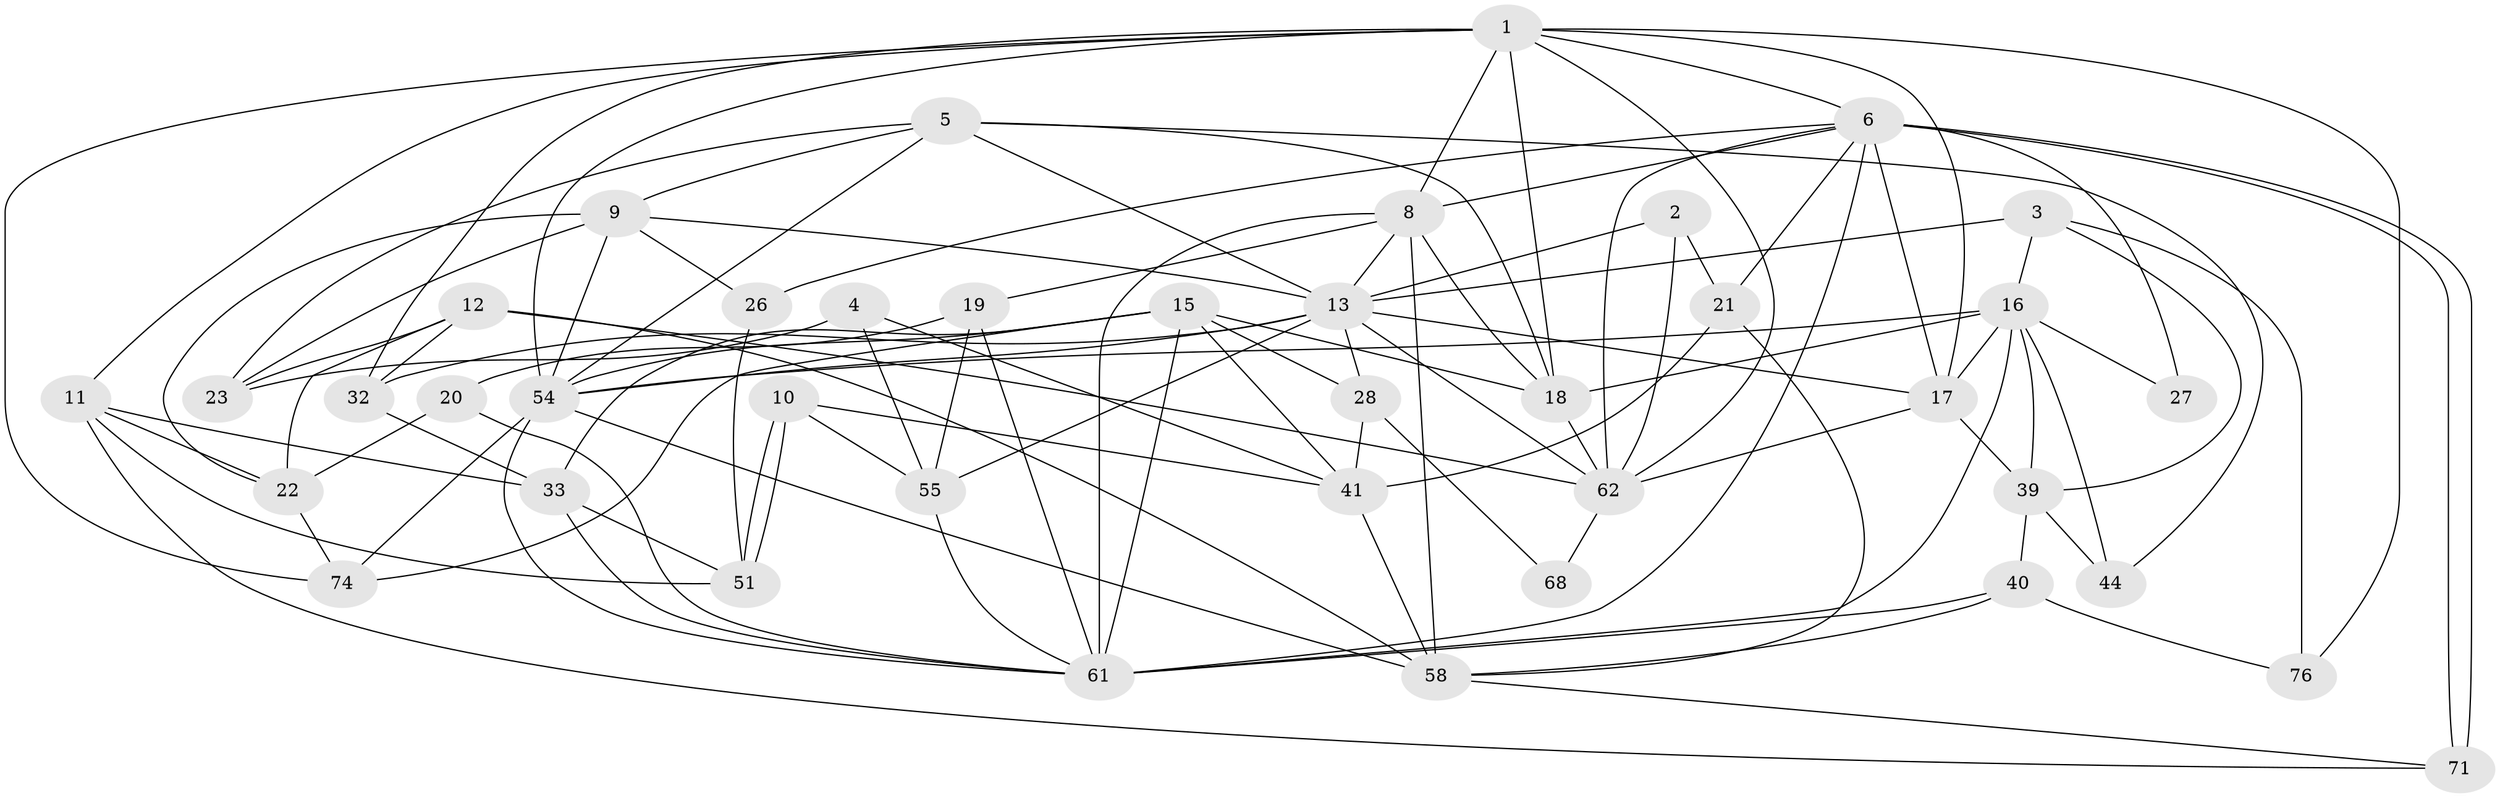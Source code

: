 // original degree distribution, {4: 0.4074074074074074, 3: 0.18518518518518517, 2: 0.12345679012345678, 7: 0.024691358024691357, 5: 0.16049382716049382, 6: 0.09876543209876543}
// Generated by graph-tools (version 1.1) at 2025/14/03/09/25 04:14:52]
// undirected, 40 vertices, 107 edges
graph export_dot {
graph [start="1"]
  node [color=gray90,style=filled];
  1 [super="+29+42+52"];
  2 [super="+72"];
  3 [super="+7"];
  4;
  5 [super="+34"];
  6 [super="+66+31"];
  8 [super="+38"];
  9 [super="+48+25"];
  10 [super="+30"];
  11 [super="+56"];
  12;
  13 [super="+67+14"];
  15 [super="+37"];
  16 [super="+35+53"];
  17 [super="+49+70"];
  18 [super="+36+43"];
  19 [super="+75"];
  20;
  21;
  22 [super="+24"];
  23;
  26;
  27;
  28;
  32;
  33;
  39 [super="+46"];
  40;
  41 [super="+47"];
  44 [super="+60"];
  51 [super="+64"];
  54 [super="+78+59"];
  55;
  58 [super="+80"];
  61 [super="+69+77"];
  62 [super="+73"];
  68;
  71;
  74;
  76;
  1 -- 32;
  1 -- 18 [weight=2];
  1 -- 54 [weight=2];
  1 -- 8;
  1 -- 17;
  1 -- 6;
  1 -- 74;
  1 -- 11;
  1 -- 76;
  1 -- 62;
  2 -- 62;
  2 -- 21;
  2 -- 13;
  3 -- 16;
  3 -- 76;
  3 -- 39;
  3 -- 13;
  4 -- 23;
  4 -- 55;
  4 -- 41;
  5 -- 23;
  5 -- 18;
  5 -- 54;
  5 -- 44;
  5 -- 13;
  5 -- 9;
  6 -- 71 [weight=2];
  6 -- 71;
  6 -- 62;
  6 -- 26;
  6 -- 61;
  6 -- 27;
  6 -- 21;
  6 -- 8;
  6 -- 17 [weight=2];
  8 -- 18;
  8 -- 58;
  8 -- 61;
  8 -- 13;
  8 -- 19;
  9 -- 23;
  9 -- 22;
  9 -- 13;
  9 -- 54 [weight=2];
  9 -- 26;
  10 -- 51;
  10 -- 51;
  10 -- 55;
  10 -- 41;
  11 -- 71;
  11 -- 33;
  11 -- 51;
  11 -- 22;
  12 -- 32;
  12 -- 22;
  12 -- 23;
  12 -- 58;
  12 -- 62;
  13 -- 32;
  13 -- 55;
  13 -- 62;
  13 -- 17;
  13 -- 54;
  13 -- 28;
  15 -- 54 [weight=2];
  15 -- 74;
  15 -- 33;
  15 -- 18;
  15 -- 41;
  15 -- 28;
  15 -- 61;
  16 -- 18 [weight=3];
  16 -- 17;
  16 -- 54;
  16 -- 27;
  16 -- 61 [weight=2];
  16 -- 39;
  16 -- 44 [weight=2];
  17 -- 39 [weight=2];
  17 -- 62;
  18 -- 62;
  19 -- 20;
  19 -- 55;
  19 -- 61;
  20 -- 61;
  20 -- 22;
  21 -- 58;
  21 -- 41;
  22 -- 74;
  26 -- 51;
  28 -- 68;
  28 -- 41;
  32 -- 33;
  33 -- 61;
  33 -- 51;
  39 -- 44;
  39 -- 40;
  40 -- 58;
  40 -- 76;
  40 -- 61;
  41 -- 58;
  54 -- 74;
  54 -- 61;
  54 -- 58;
  55 -- 61;
  58 -- 71;
  62 -- 68;
}
